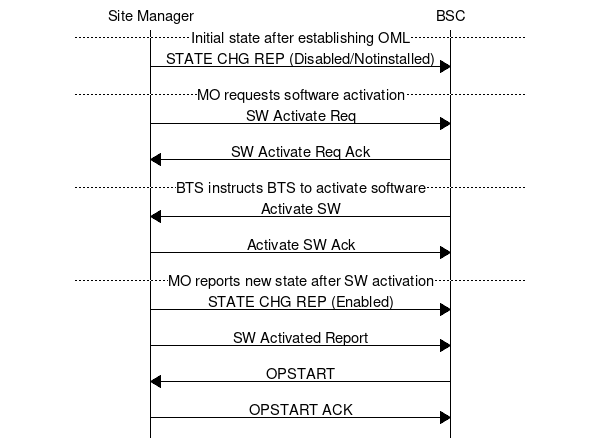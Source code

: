 msc {
	bts [label="Site Manager"], bsc [label="BSC"];
	# this is for the Site Manager Object
	---		[label="Initial state after establishing OML"];
	bts => bsc	[label="STATE CHG REP (Disabled/Notinstalled)"];
	---		[label="MO requests software activation"];
	bts => bsc	[label="SW Activate Req"];
	bts <= bsc	[label="SW Activate Req Ack"];
	---		[label="BTS instructs BTS to activate software"];
	bts <= bsc	[label="Activate SW"];
	bts => bsc	[label="Activate SW Ack"];
	---		[label="MO reports new state after SW activation"];
	bts => bsc	[label="STATE CHG REP (Enabled)"];
	bts => bsc	[label="SW Activated Report"];
	bts <= bsc	[label="OPSTART"];
	bts => bsc	[label="OPSTART ACK"];
}
